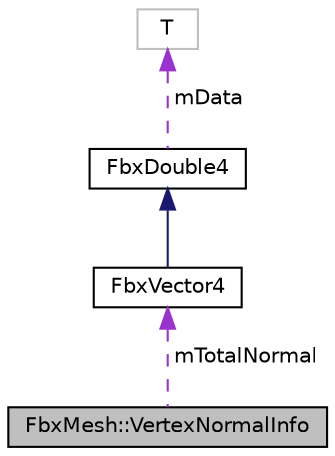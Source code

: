 digraph "FbxMesh::VertexNormalInfo"
{
  edge [fontname="Helvetica",fontsize="10",labelfontname="Helvetica",labelfontsize="10"];
  node [fontname="Helvetica",fontsize="10",shape=record];
  Node1 [label="FbxMesh::VertexNormalInfo",height=0.2,width=0.4,color="black", fillcolor="grey75", style="filled", fontcolor="black"];
  Node2 -> Node1 [dir="back",color="darkorchid3",fontsize="10",style="dashed",label=" mTotalNormal" ,fontname="Helvetica"];
  Node2 [label="FbxVector4",height=0.2,width=0.4,color="black", fillcolor="white", style="filled",URL="$class_fbx_vector4.html"];
  Node3 -> Node2 [dir="back",color="midnightblue",fontsize="10",style="solid",fontname="Helvetica"];
  Node3 [label="FbxDouble4",height=0.2,width=0.4,color="black", fillcolor="white", style="filled",URL="$class_fbx_vector_template4.html"];
  Node4 -> Node3 [dir="back",color="darkorchid3",fontsize="10",style="dashed",label=" mData" ,fontname="Helvetica"];
  Node4 [label="T",height=0.2,width=0.4,color="grey75", fillcolor="white", style="filled"];
}
